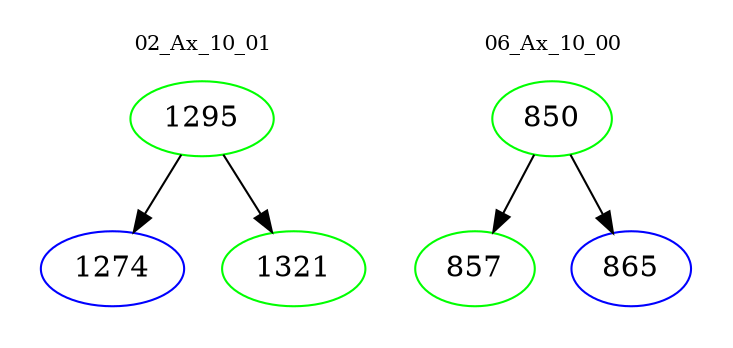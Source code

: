digraph{
subgraph cluster_0 {
color = white
label = "02_Ax_10_01";
fontsize=10;
T0_1295 [label="1295", color="green"]
T0_1295 -> T0_1274 [color="black"]
T0_1274 [label="1274", color="blue"]
T0_1295 -> T0_1321 [color="black"]
T0_1321 [label="1321", color="green"]
}
subgraph cluster_1 {
color = white
label = "06_Ax_10_00";
fontsize=10;
T1_850 [label="850", color="green"]
T1_850 -> T1_857 [color="black"]
T1_857 [label="857", color="green"]
T1_850 -> T1_865 [color="black"]
T1_865 [label="865", color="blue"]
}
}
